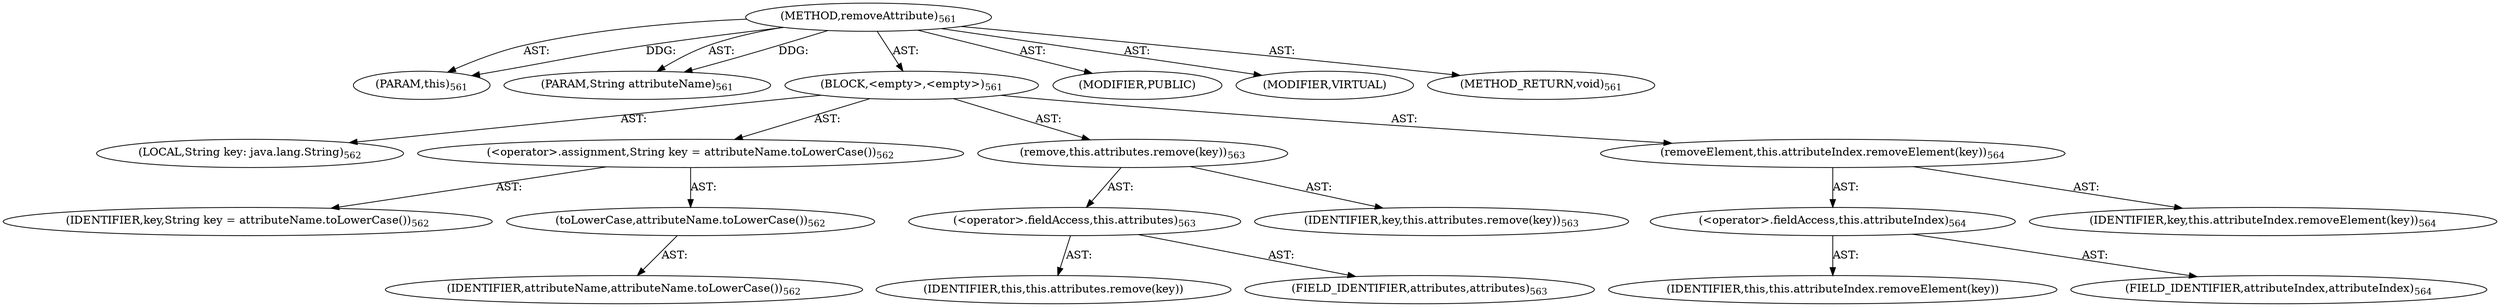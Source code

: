 digraph "removeAttribute" {  
"111669149720" [label = <(METHOD,removeAttribute)<SUB>561</SUB>> ]
"115964117044" [label = <(PARAM,this)<SUB>561</SUB>> ]
"115964117045" [label = <(PARAM,String attributeName)<SUB>561</SUB>> ]
"25769803838" [label = <(BLOCK,&lt;empty&gt;,&lt;empty&gt;)<SUB>561</SUB>> ]
"94489280544" [label = <(LOCAL,String key: java.lang.String)<SUB>562</SUB>> ]
"30064771361" [label = <(&lt;operator&gt;.assignment,String key = attributeName.toLowerCase())<SUB>562</SUB>> ]
"68719476969" [label = <(IDENTIFIER,key,String key = attributeName.toLowerCase())<SUB>562</SUB>> ]
"30064771362" [label = <(toLowerCase,attributeName.toLowerCase())<SUB>562</SUB>> ]
"68719476970" [label = <(IDENTIFIER,attributeName,attributeName.toLowerCase())<SUB>562</SUB>> ]
"30064771363" [label = <(remove,this.attributes.remove(key))<SUB>563</SUB>> ]
"30064771364" [label = <(&lt;operator&gt;.fieldAccess,this.attributes)<SUB>563</SUB>> ]
"68719476971" [label = <(IDENTIFIER,this,this.attributes.remove(key))> ]
"55834574908" [label = <(FIELD_IDENTIFIER,attributes,attributes)<SUB>563</SUB>> ]
"68719476972" [label = <(IDENTIFIER,key,this.attributes.remove(key))<SUB>563</SUB>> ]
"30064771365" [label = <(removeElement,this.attributeIndex.removeElement(key))<SUB>564</SUB>> ]
"30064771366" [label = <(&lt;operator&gt;.fieldAccess,this.attributeIndex)<SUB>564</SUB>> ]
"68719476973" [label = <(IDENTIFIER,this,this.attributeIndex.removeElement(key))> ]
"55834574909" [label = <(FIELD_IDENTIFIER,attributeIndex,attributeIndex)<SUB>564</SUB>> ]
"68719476974" [label = <(IDENTIFIER,key,this.attributeIndex.removeElement(key))<SUB>564</SUB>> ]
"133143986250" [label = <(MODIFIER,PUBLIC)> ]
"133143986251" [label = <(MODIFIER,VIRTUAL)> ]
"128849018904" [label = <(METHOD_RETURN,void)<SUB>561</SUB>> ]
  "111669149720" -> "115964117044"  [ label = "AST: "] 
  "111669149720" -> "115964117045"  [ label = "AST: "] 
  "111669149720" -> "25769803838"  [ label = "AST: "] 
  "111669149720" -> "133143986250"  [ label = "AST: "] 
  "111669149720" -> "133143986251"  [ label = "AST: "] 
  "111669149720" -> "128849018904"  [ label = "AST: "] 
  "25769803838" -> "94489280544"  [ label = "AST: "] 
  "25769803838" -> "30064771361"  [ label = "AST: "] 
  "25769803838" -> "30064771363"  [ label = "AST: "] 
  "25769803838" -> "30064771365"  [ label = "AST: "] 
  "30064771361" -> "68719476969"  [ label = "AST: "] 
  "30064771361" -> "30064771362"  [ label = "AST: "] 
  "30064771362" -> "68719476970"  [ label = "AST: "] 
  "30064771363" -> "30064771364"  [ label = "AST: "] 
  "30064771363" -> "68719476972"  [ label = "AST: "] 
  "30064771364" -> "68719476971"  [ label = "AST: "] 
  "30064771364" -> "55834574908"  [ label = "AST: "] 
  "30064771365" -> "30064771366"  [ label = "AST: "] 
  "30064771365" -> "68719476974"  [ label = "AST: "] 
  "30064771366" -> "68719476973"  [ label = "AST: "] 
  "30064771366" -> "55834574909"  [ label = "AST: "] 
  "111669149720" -> "115964117044"  [ label = "DDG: "] 
  "111669149720" -> "115964117045"  [ label = "DDG: "] 
}
